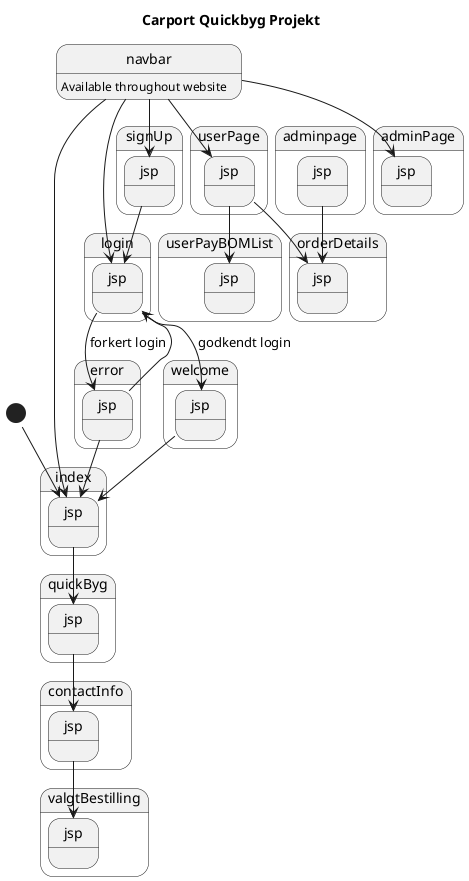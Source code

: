@startuml
!pragma layout smetana

title Carport Quickbyg Projekt
state index.jsp
state error.jsp
state login.jsp
state signUp.jsp
state welcome.jsp
state contactInfo.jsp
state orderDetails.jsp
state quickByg.jsp
state userPayBOMList.jsp
state valgtBestilling.jsp
state userPage.jsp
state adminPage.jsp

[*] --> index.jsp
navbar:Available throughout website
navbar-->index.jsp
navbar-->login.jsp
navbar-->signUp.jsp

navbar-->adminPage.jsp
adminpage.jsp-->orderDetails.jsp
navbar-->userPage.jsp
userPage.jsp-->orderDetails.jsp
userPage.jsp-->userPayBOMList.jsp

login.jsp --> welcome.jsp: godkendt login
login.jsp --> error.jsp: forkert login
error.jsp --> index.jsp
error.jsp --> login.jsp

signUp.jsp-->login.jsp
welcome.jsp --> index.jsp

index.jsp-->quickByg.jsp
quickByg.jsp-->contactInfo.jsp
contactInfo.jsp--> valgtBestilling.jsp






@enduml

